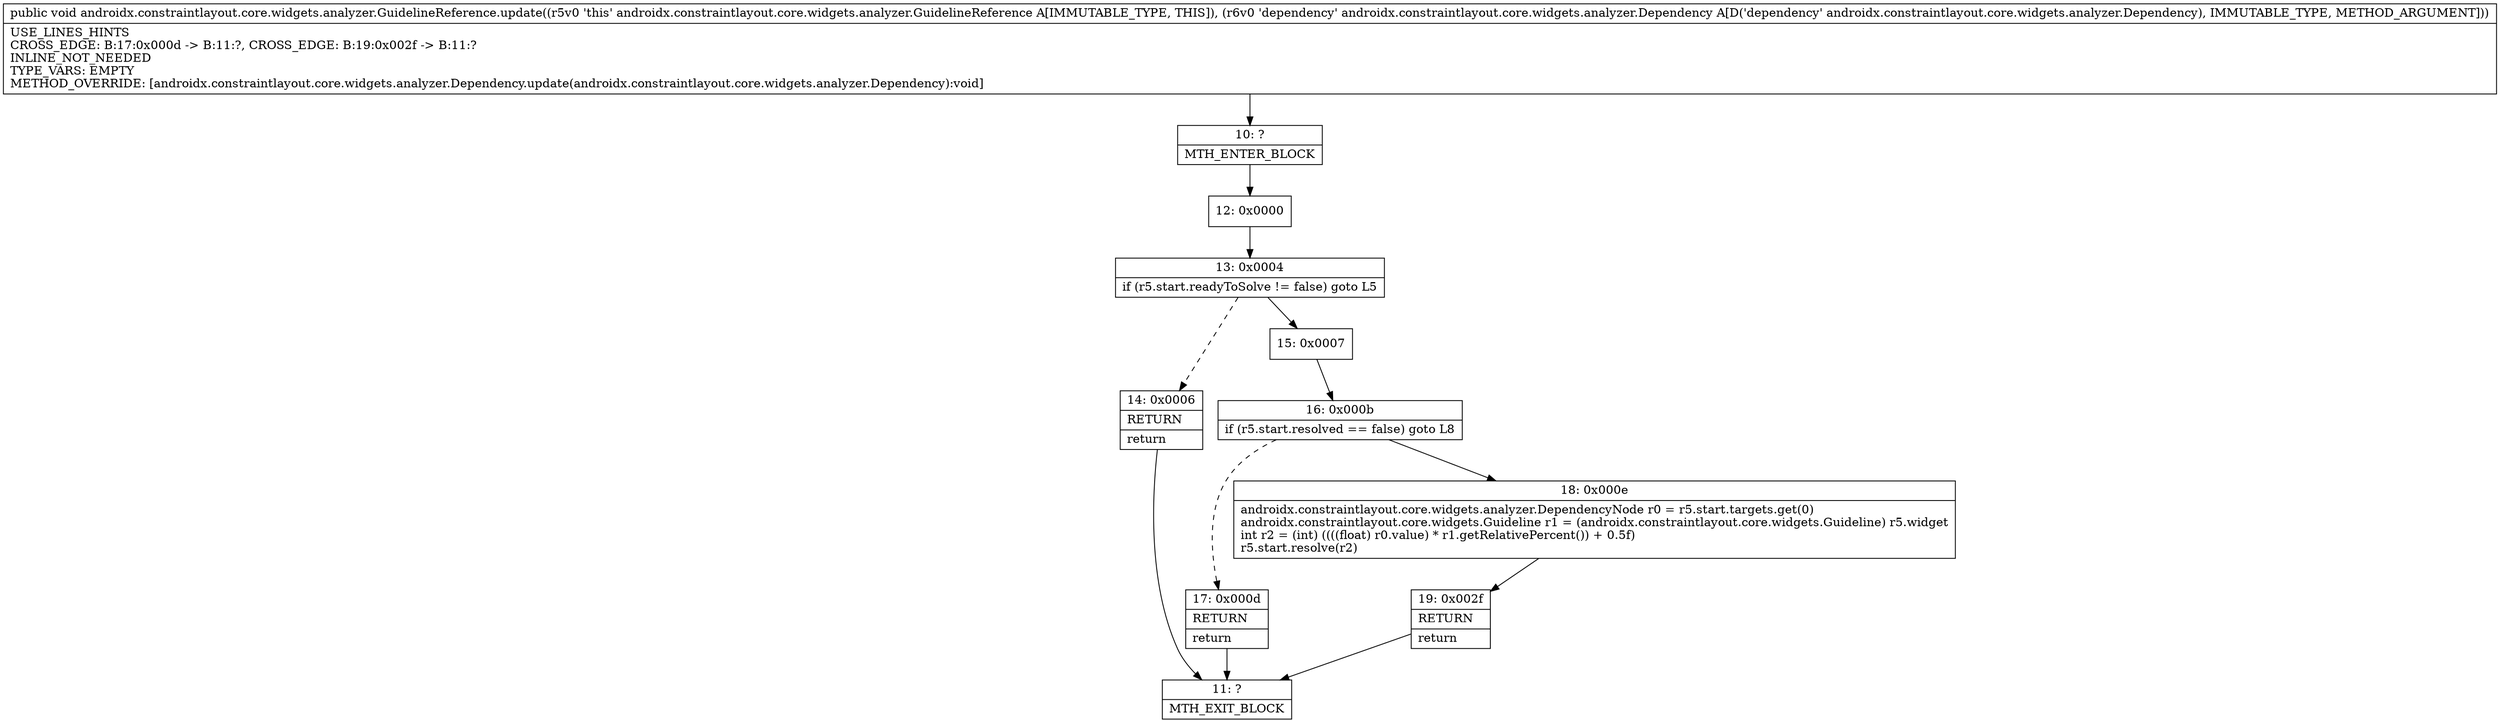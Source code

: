 digraph "CFG forandroidx.constraintlayout.core.widgets.analyzer.GuidelineReference.update(Landroidx\/constraintlayout\/core\/widgets\/analyzer\/Dependency;)V" {
Node_10 [shape=record,label="{10\:\ ?|MTH_ENTER_BLOCK\l}"];
Node_12 [shape=record,label="{12\:\ 0x0000}"];
Node_13 [shape=record,label="{13\:\ 0x0004|if (r5.start.readyToSolve != false) goto L5\l}"];
Node_14 [shape=record,label="{14\:\ 0x0006|RETURN\l|return\l}"];
Node_11 [shape=record,label="{11\:\ ?|MTH_EXIT_BLOCK\l}"];
Node_15 [shape=record,label="{15\:\ 0x0007}"];
Node_16 [shape=record,label="{16\:\ 0x000b|if (r5.start.resolved == false) goto L8\l}"];
Node_17 [shape=record,label="{17\:\ 0x000d|RETURN\l|return\l}"];
Node_18 [shape=record,label="{18\:\ 0x000e|androidx.constraintlayout.core.widgets.analyzer.DependencyNode r0 = r5.start.targets.get(0)\landroidx.constraintlayout.core.widgets.Guideline r1 = (androidx.constraintlayout.core.widgets.Guideline) r5.widget\lint r2 = (int) ((((float) r0.value) * r1.getRelativePercent()) + 0.5f)\lr5.start.resolve(r2)\l}"];
Node_19 [shape=record,label="{19\:\ 0x002f|RETURN\l|return\l}"];
MethodNode[shape=record,label="{public void androidx.constraintlayout.core.widgets.analyzer.GuidelineReference.update((r5v0 'this' androidx.constraintlayout.core.widgets.analyzer.GuidelineReference A[IMMUTABLE_TYPE, THIS]), (r6v0 'dependency' androidx.constraintlayout.core.widgets.analyzer.Dependency A[D('dependency' androidx.constraintlayout.core.widgets.analyzer.Dependency), IMMUTABLE_TYPE, METHOD_ARGUMENT]))  | USE_LINES_HINTS\lCROSS_EDGE: B:17:0x000d \-\> B:11:?, CROSS_EDGE: B:19:0x002f \-\> B:11:?\lINLINE_NOT_NEEDED\lTYPE_VARS: EMPTY\lMETHOD_OVERRIDE: [androidx.constraintlayout.core.widgets.analyzer.Dependency.update(androidx.constraintlayout.core.widgets.analyzer.Dependency):void]\l}"];
MethodNode -> Node_10;Node_10 -> Node_12;
Node_12 -> Node_13;
Node_13 -> Node_14[style=dashed];
Node_13 -> Node_15;
Node_14 -> Node_11;
Node_15 -> Node_16;
Node_16 -> Node_17[style=dashed];
Node_16 -> Node_18;
Node_17 -> Node_11;
Node_18 -> Node_19;
Node_19 -> Node_11;
}

